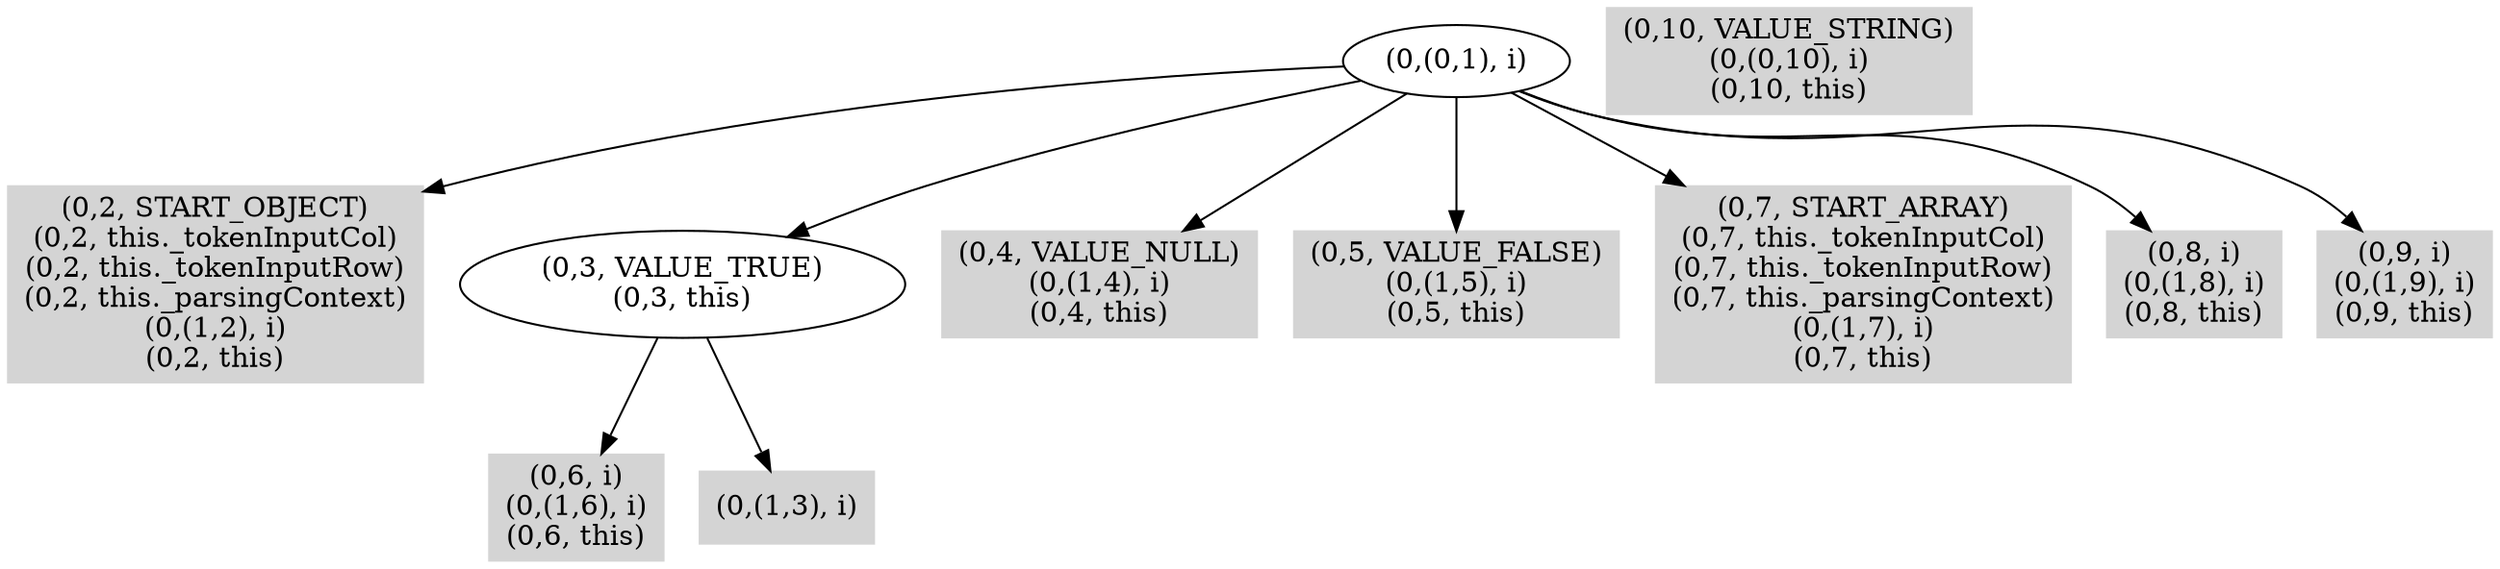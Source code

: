 digraph { 
265 [shape=box,style=filled,color=".0 .0 .83",label="(0,2, START_OBJECT)\n(0,2, this._tokenInputCol)\n(0,2, this._tokenInputRow)\n(0,2, this._parsingContext)\n(0,(1,2), i)\n(0,2, this)"];
266 [shape=box,style=filled,color=".0 .0 .83",label="(0,6, i)\n(0,(1,6), i)\n(0,6, this)"];
267 [shape=box,style=filled,color=".0 .0 .83",label="(0,(1,3), i)"];
268 [label="(0,3, VALUE_TRUE)\n(0,3, this)"];
269 [shape=box,style=filled,color=".0 .0 .83",label="(0,4, VALUE_NULL)\n(0,(1,4), i)\n(0,4, this)"];
270 [shape=box,style=filled,color=".0 .0 .83",label="(0,5, VALUE_FALSE)\n(0,(1,5), i)\n(0,5, this)"];
271 [shape=box,style=filled,color=".0 .0 .83",label="(0,7, START_ARRAY)\n(0,7, this._tokenInputCol)\n(0,7, this._tokenInputRow)\n(0,7, this._parsingContext)\n(0,(1,7), i)\n(0,7, this)"];
272 [shape=box,style=filled,color=".0 .0 .83",label="(0,8, i)\n(0,(1,8), i)\n(0,8, this)"];
273 [shape=box,style=filled,color=".0 .0 .83",label="(0,9, i)\n(0,(1,9), i)\n(0,9, this)"];
274 [shape=box,style=filled,color=".0 .0 .83",label="(0,10, VALUE_STRING)\n(0,(0,10), i)\n(0,10, this)"];
275 [label="(0,(0,1), i)"];
268 -> 266;
268 -> 267;
275 -> 265;
275 -> 268;
275 -> 269;
275 -> 270;
275 -> 271;
275 -> 272;
275 -> 273;
}